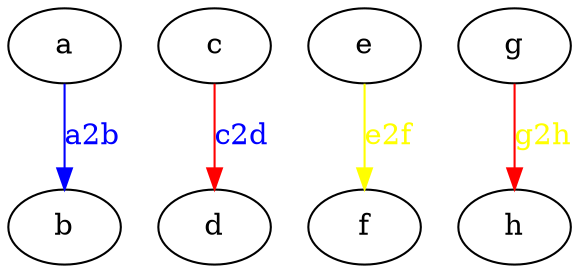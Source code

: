digraph {
    a -> b[color=blue fontcolor=blue label=a2b]
    c -> d[color=red fontcolor=blue label=c2d]

  subgraph {
      e -> f[color=yellow fontcolor=yellow label=e2f]
      g -> h[color=red fontcolor=yellow label=g2h]
  }
}
